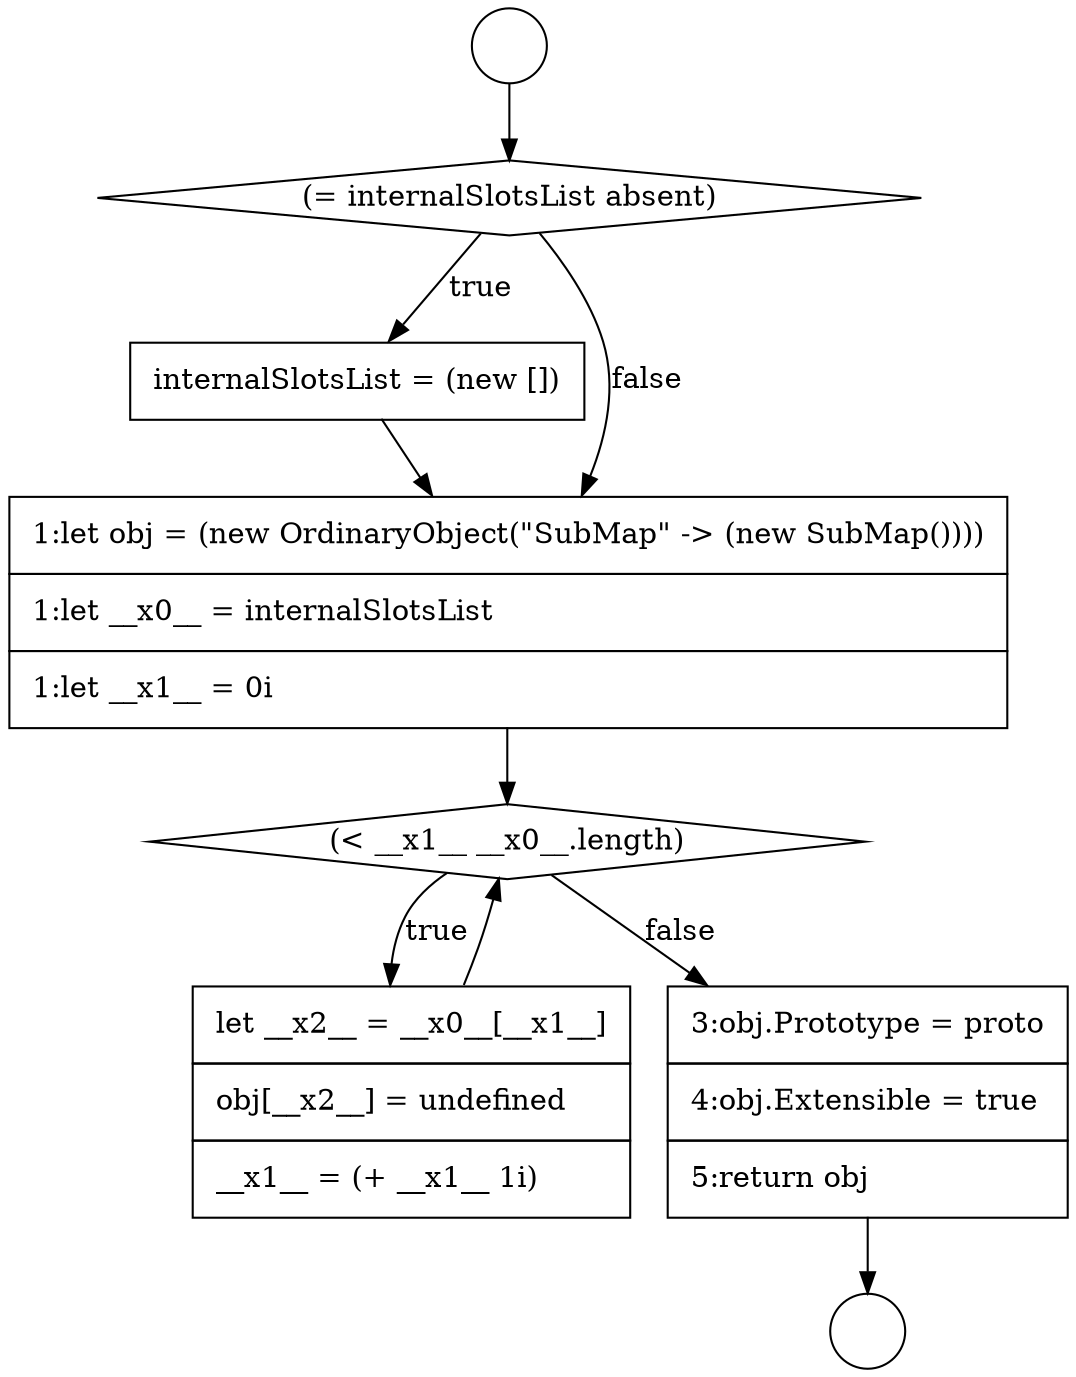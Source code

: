 digraph {
  node1899 [shape=diamond, label=<<font color="black">(= internalSlotsList absent)</font>> color="black" fillcolor="white" style=filled]
  node1904 [shape=none, margin=0, label=<<font color="black">
    <table border="0" cellborder="1" cellspacing="0" cellpadding="10">
      <tr><td align="left">3:obj.Prototype = proto</td></tr>
      <tr><td align="left">4:obj.Extensible = true</td></tr>
      <tr><td align="left">5:return obj</td></tr>
    </table>
  </font>> color="black" fillcolor="white" style=filled]
  node1900 [shape=none, margin=0, label=<<font color="black">
    <table border="0" cellborder="1" cellspacing="0" cellpadding="10">
      <tr><td align="left">internalSlotsList = (new [])</td></tr>
    </table>
  </font>> color="black" fillcolor="white" style=filled]
  node1897 [shape=circle label=" " color="black" fillcolor="white" style=filled]
  node1901 [shape=none, margin=0, label=<<font color="black">
    <table border="0" cellborder="1" cellspacing="0" cellpadding="10">
      <tr><td align="left">1:let obj = (new OrdinaryObject(&quot;SubMap&quot; -&gt; (new SubMap())))</td></tr>
      <tr><td align="left">1:let __x0__ = internalSlotsList</td></tr>
      <tr><td align="left">1:let __x1__ = 0i</td></tr>
    </table>
  </font>> color="black" fillcolor="white" style=filled]
  node1898 [shape=circle label=" " color="black" fillcolor="white" style=filled]
  node1903 [shape=none, margin=0, label=<<font color="black">
    <table border="0" cellborder="1" cellspacing="0" cellpadding="10">
      <tr><td align="left">let __x2__ = __x0__[__x1__]</td></tr>
      <tr><td align="left">obj[__x2__] = undefined</td></tr>
      <tr><td align="left">__x1__ = (+ __x1__ 1i)</td></tr>
    </table>
  </font>> color="black" fillcolor="white" style=filled]
  node1902 [shape=diamond, label=<<font color="black">(&lt; __x1__ __x0__.length)</font>> color="black" fillcolor="white" style=filled]
  node1897 -> node1899 [ color="black"]
  node1903 -> node1902 [ color="black"]
  node1904 -> node1898 [ color="black"]
  node1899 -> node1900 [label=<<font color="black">true</font>> color="black"]
  node1899 -> node1901 [label=<<font color="black">false</font>> color="black"]
  node1901 -> node1902 [ color="black"]
  node1902 -> node1903 [label=<<font color="black">true</font>> color="black"]
  node1902 -> node1904 [label=<<font color="black">false</font>> color="black"]
  node1900 -> node1901 [ color="black"]
}
